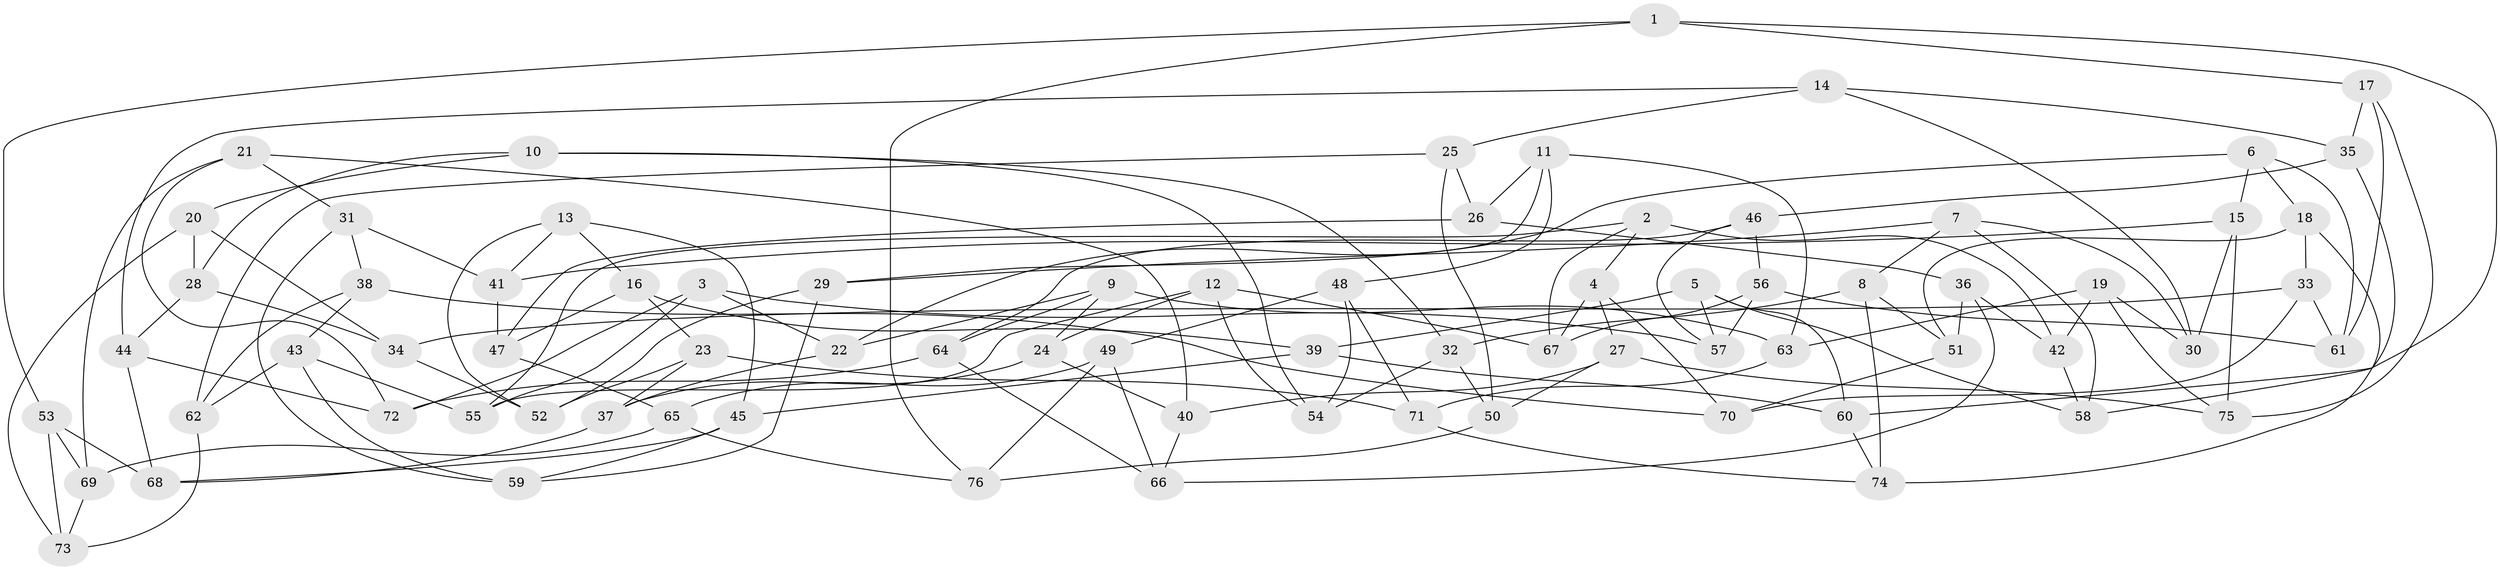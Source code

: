 // coarse degree distribution, {6: 0.3018867924528302, 5: 0.1320754716981132, 4: 0.4716981132075472, 3: 0.09433962264150944}
// Generated by graph-tools (version 1.1) at 2025/52/02/27/25 19:52:29]
// undirected, 76 vertices, 152 edges
graph export_dot {
graph [start="1"]
  node [color=gray90,style=filled];
  1;
  2;
  3;
  4;
  5;
  6;
  7;
  8;
  9;
  10;
  11;
  12;
  13;
  14;
  15;
  16;
  17;
  18;
  19;
  20;
  21;
  22;
  23;
  24;
  25;
  26;
  27;
  28;
  29;
  30;
  31;
  32;
  33;
  34;
  35;
  36;
  37;
  38;
  39;
  40;
  41;
  42;
  43;
  44;
  45;
  46;
  47;
  48;
  49;
  50;
  51;
  52;
  53;
  54;
  55;
  56;
  57;
  58;
  59;
  60;
  61;
  62;
  63;
  64;
  65;
  66;
  67;
  68;
  69;
  70;
  71;
  72;
  73;
  74;
  75;
  76;
  1 -- 17;
  1 -- 60;
  1 -- 53;
  1 -- 76;
  2 -- 42;
  2 -- 4;
  2 -- 67;
  2 -- 55;
  3 -- 22;
  3 -- 55;
  3 -- 72;
  3 -- 57;
  4 -- 67;
  4 -- 70;
  4 -- 27;
  5 -- 57;
  5 -- 60;
  5 -- 39;
  5 -- 58;
  6 -- 22;
  6 -- 15;
  6 -- 18;
  6 -- 61;
  7 -- 30;
  7 -- 8;
  7 -- 58;
  7 -- 29;
  8 -- 51;
  8 -- 32;
  8 -- 74;
  9 -- 22;
  9 -- 63;
  9 -- 64;
  9 -- 24;
  10 -- 20;
  10 -- 54;
  10 -- 28;
  10 -- 32;
  11 -- 48;
  11 -- 63;
  11 -- 29;
  11 -- 26;
  12 -- 24;
  12 -- 55;
  12 -- 54;
  12 -- 67;
  13 -- 16;
  13 -- 52;
  13 -- 45;
  13 -- 41;
  14 -- 30;
  14 -- 35;
  14 -- 44;
  14 -- 25;
  15 -- 30;
  15 -- 41;
  15 -- 75;
  16 -- 47;
  16 -- 39;
  16 -- 23;
  17 -- 61;
  17 -- 35;
  17 -- 75;
  18 -- 74;
  18 -- 33;
  18 -- 51;
  19 -- 42;
  19 -- 30;
  19 -- 63;
  19 -- 75;
  20 -- 73;
  20 -- 28;
  20 -- 34;
  21 -- 72;
  21 -- 69;
  21 -- 40;
  21 -- 31;
  22 -- 37;
  23 -- 37;
  23 -- 52;
  23 -- 71;
  24 -- 40;
  24 -- 37;
  25 -- 50;
  25 -- 62;
  25 -- 26;
  26 -- 47;
  26 -- 36;
  27 -- 75;
  27 -- 40;
  27 -- 50;
  28 -- 34;
  28 -- 44;
  29 -- 52;
  29 -- 59;
  31 -- 41;
  31 -- 38;
  31 -- 59;
  32 -- 50;
  32 -- 54;
  33 -- 34;
  33 -- 61;
  33 -- 70;
  34 -- 52;
  35 -- 46;
  35 -- 58;
  36 -- 66;
  36 -- 51;
  36 -- 42;
  37 -- 68;
  38 -- 70;
  38 -- 43;
  38 -- 62;
  39 -- 60;
  39 -- 45;
  40 -- 66;
  41 -- 47;
  42 -- 58;
  43 -- 59;
  43 -- 55;
  43 -- 62;
  44 -- 68;
  44 -- 72;
  45 -- 59;
  45 -- 68;
  46 -- 57;
  46 -- 64;
  46 -- 56;
  47 -- 65;
  48 -- 49;
  48 -- 71;
  48 -- 54;
  49 -- 66;
  49 -- 65;
  49 -- 76;
  50 -- 76;
  51 -- 70;
  53 -- 68;
  53 -- 73;
  53 -- 69;
  56 -- 67;
  56 -- 57;
  56 -- 61;
  60 -- 74;
  62 -- 73;
  63 -- 71;
  64 -- 72;
  64 -- 66;
  65 -- 76;
  65 -- 69;
  69 -- 73;
  71 -- 74;
}
